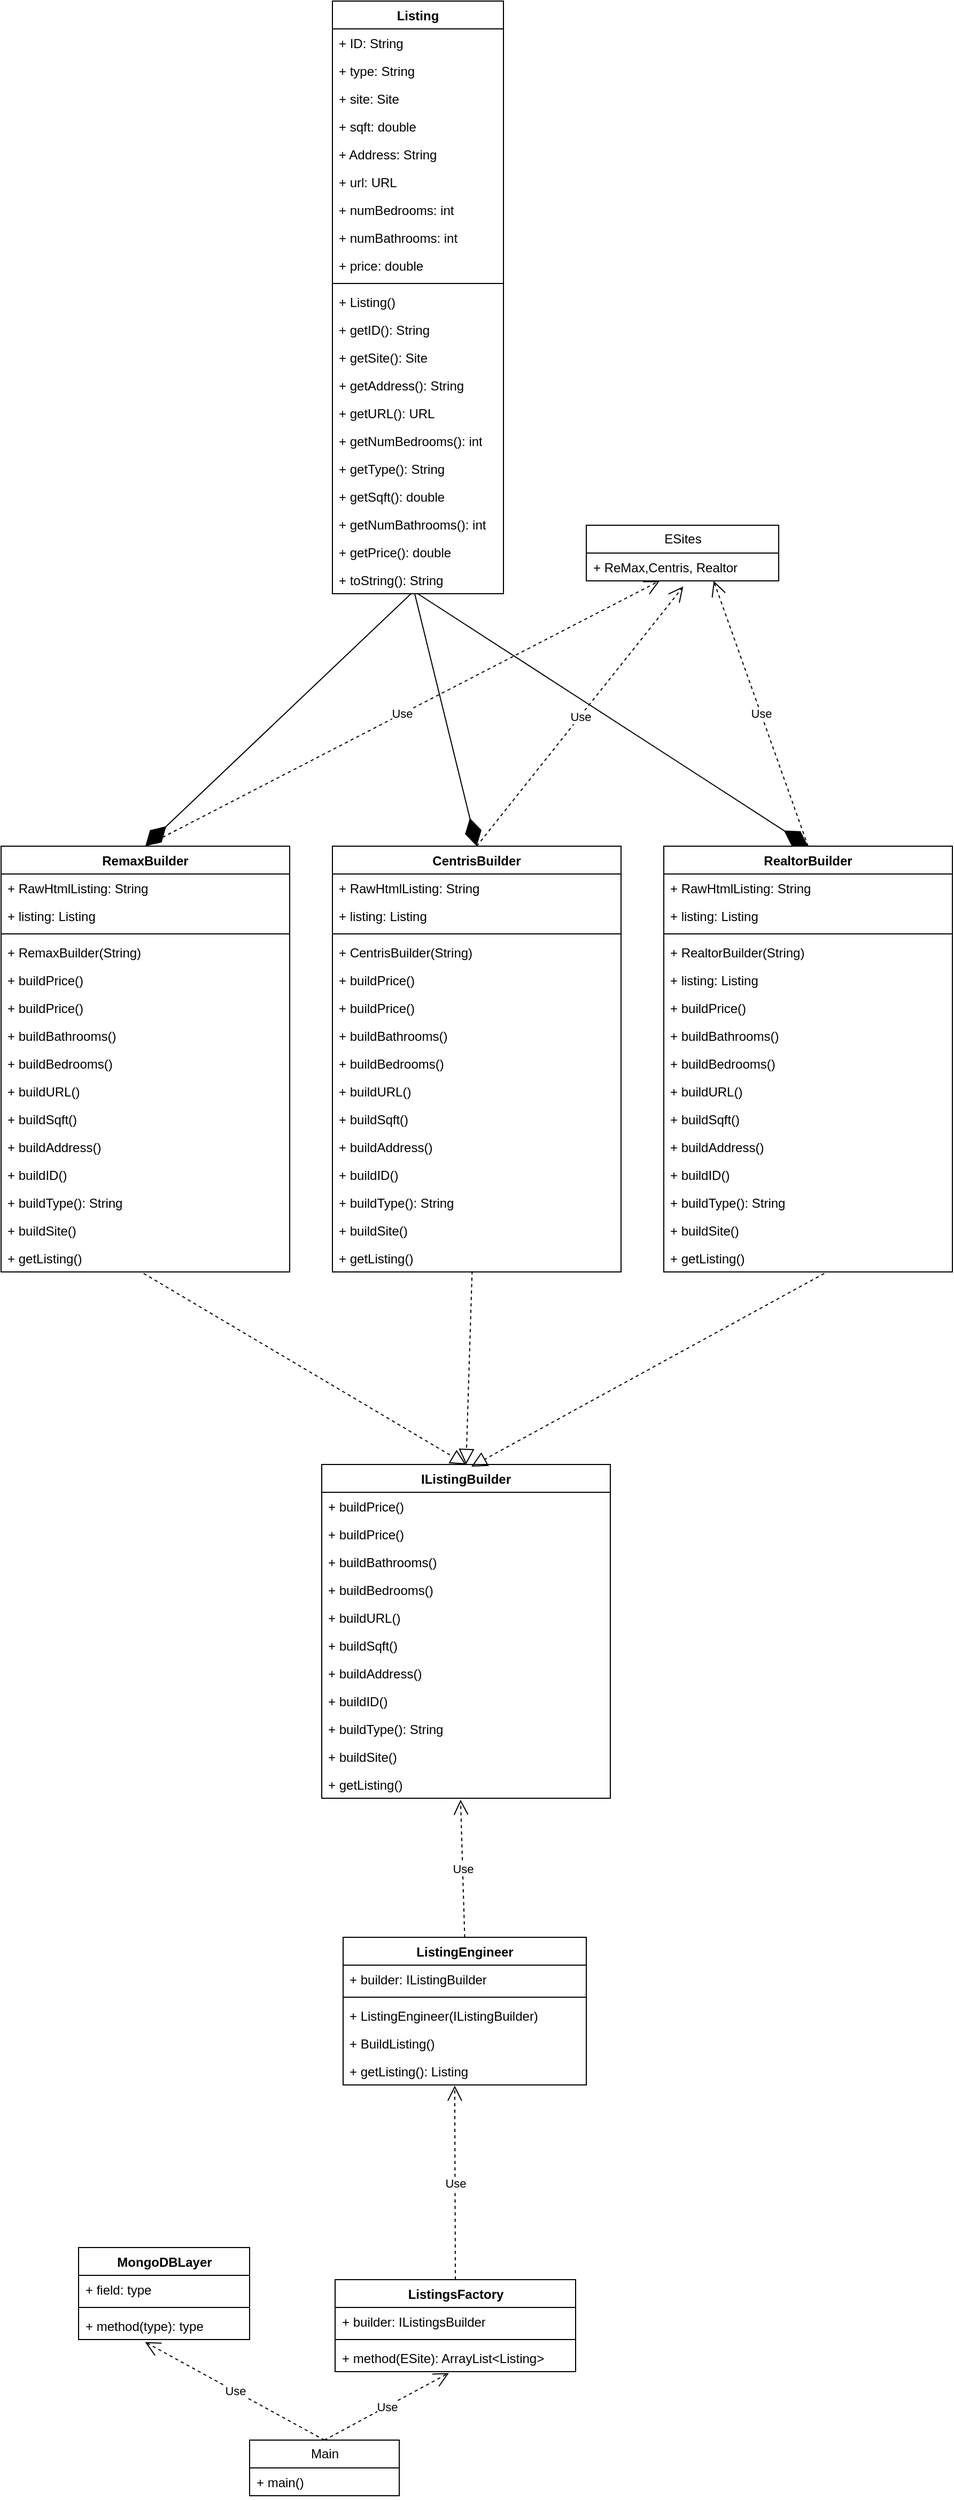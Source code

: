 <mxfile version="22.1.2" type="device">
  <diagram id="C5RBs43oDa-KdzZeNtuy" name="Page-1">
    <mxGraphModel dx="821" dy="618" grid="1" gridSize="10" guides="1" tooltips="1" connect="1" arrows="1" fold="1" page="1" pageScale="1" pageWidth="1600" pageHeight="1600" math="0" shadow="0">
      <root>
        <mxCell id="WIyWlLk6GJQsqaUBKTNV-0" />
        <mxCell id="WIyWlLk6GJQsqaUBKTNV-1" parent="WIyWlLk6GJQsqaUBKTNV-0" />
        <mxCell id="_KC_EU0SooK1Z0WYmkSp-0" value="Listing" style="swimlane;fontStyle=1;align=center;verticalAlign=top;childLayout=stackLayout;horizontal=1;startSize=26;horizontalStack=0;resizeParent=1;resizeParentMax=0;resizeLast=0;collapsible=1;marginBottom=0;whiteSpace=wrap;html=1;" parent="WIyWlLk6GJQsqaUBKTNV-1" vertex="1">
          <mxGeometry x="780" y="90" width="160" height="554" as="geometry" />
        </mxCell>
        <mxCell id="_KC_EU0SooK1Z0WYmkSp-21" value="+ ID: String" style="text;strokeColor=none;fillColor=none;align=left;verticalAlign=top;spacingLeft=4;spacingRight=4;overflow=hidden;rotatable=0;points=[[0,0.5],[1,0.5]];portConstraint=eastwest;whiteSpace=wrap;html=1;" parent="_KC_EU0SooK1Z0WYmkSp-0" vertex="1">
          <mxGeometry y="26" width="160" height="26" as="geometry" />
        </mxCell>
        <mxCell id="_KC_EU0SooK1Z0WYmkSp-44" value="+ type: String" style="text;strokeColor=none;fillColor=none;align=left;verticalAlign=top;spacingLeft=4;spacingRight=4;overflow=hidden;rotatable=0;points=[[0,0.5],[1,0.5]];portConstraint=eastwest;whiteSpace=wrap;html=1;" parent="_KC_EU0SooK1Z0WYmkSp-0" vertex="1">
          <mxGeometry y="52" width="160" height="26" as="geometry" />
        </mxCell>
        <mxCell id="_KC_EU0SooK1Z0WYmkSp-26" value="+ site: Site" style="text;strokeColor=none;fillColor=none;align=left;verticalAlign=top;spacingLeft=4;spacingRight=4;overflow=hidden;rotatable=0;points=[[0,0.5],[1,0.5]];portConstraint=eastwest;whiteSpace=wrap;html=1;" parent="_KC_EU0SooK1Z0WYmkSp-0" vertex="1">
          <mxGeometry y="78" width="160" height="26" as="geometry" />
        </mxCell>
        <mxCell id="_KC_EU0SooK1Z0WYmkSp-9" value="+ sqft: double" style="text;strokeColor=none;fillColor=none;align=left;verticalAlign=top;spacingLeft=4;spacingRight=4;overflow=hidden;rotatable=0;points=[[0,0.5],[1,0.5]];portConstraint=eastwest;whiteSpace=wrap;html=1;" parent="_KC_EU0SooK1Z0WYmkSp-0" vertex="1">
          <mxGeometry y="104" width="160" height="26" as="geometry" />
        </mxCell>
        <mxCell id="_KC_EU0SooK1Z0WYmkSp-1" value="+ Address: String" style="text;strokeColor=none;fillColor=none;align=left;verticalAlign=top;spacingLeft=4;spacingRight=4;overflow=hidden;rotatable=0;points=[[0,0.5],[1,0.5]];portConstraint=eastwest;whiteSpace=wrap;html=1;" parent="_KC_EU0SooK1Z0WYmkSp-0" vertex="1">
          <mxGeometry y="130" width="160" height="26" as="geometry" />
        </mxCell>
        <mxCell id="_KC_EU0SooK1Z0WYmkSp-5" value="+ url: URL" style="text;strokeColor=none;fillColor=none;align=left;verticalAlign=top;spacingLeft=4;spacingRight=4;overflow=hidden;rotatable=0;points=[[0,0.5],[1,0.5]];portConstraint=eastwest;whiteSpace=wrap;html=1;" parent="_KC_EU0SooK1Z0WYmkSp-0" vertex="1">
          <mxGeometry y="156" width="160" height="26" as="geometry" />
        </mxCell>
        <mxCell id="_KC_EU0SooK1Z0WYmkSp-6" value="+ numBedrooms: int" style="text;strokeColor=none;fillColor=none;align=left;verticalAlign=top;spacingLeft=4;spacingRight=4;overflow=hidden;rotatable=0;points=[[0,0.5],[1,0.5]];portConstraint=eastwest;whiteSpace=wrap;html=1;" parent="_KC_EU0SooK1Z0WYmkSp-0" vertex="1">
          <mxGeometry y="182" width="160" height="26" as="geometry" />
        </mxCell>
        <mxCell id="_KC_EU0SooK1Z0WYmkSp-7" value="+ numBathrooms: int" style="text;strokeColor=none;fillColor=none;align=left;verticalAlign=top;spacingLeft=4;spacingRight=4;overflow=hidden;rotatable=0;points=[[0,0.5],[1,0.5]];portConstraint=eastwest;whiteSpace=wrap;html=1;" parent="_KC_EU0SooK1Z0WYmkSp-0" vertex="1">
          <mxGeometry y="208" width="160" height="26" as="geometry" />
        </mxCell>
        <mxCell id="_KC_EU0SooK1Z0WYmkSp-8" value="+ price: double" style="text;strokeColor=none;fillColor=none;align=left;verticalAlign=top;spacingLeft=4;spacingRight=4;overflow=hidden;rotatable=0;points=[[0,0.5],[1,0.5]];portConstraint=eastwest;whiteSpace=wrap;html=1;" parent="_KC_EU0SooK1Z0WYmkSp-0" vertex="1">
          <mxGeometry y="234" width="160" height="26" as="geometry" />
        </mxCell>
        <mxCell id="_KC_EU0SooK1Z0WYmkSp-2" value="" style="line;strokeWidth=1;fillColor=none;align=left;verticalAlign=middle;spacingTop=-1;spacingLeft=3;spacingRight=3;rotatable=0;labelPosition=right;points=[];portConstraint=eastwest;strokeColor=inherit;" parent="_KC_EU0SooK1Z0WYmkSp-0" vertex="1">
          <mxGeometry y="260" width="160" height="8" as="geometry" />
        </mxCell>
        <mxCell id="_KC_EU0SooK1Z0WYmkSp-3" value="+ Listing()" style="text;strokeColor=none;fillColor=none;align=left;verticalAlign=top;spacingLeft=4;spacingRight=4;overflow=hidden;rotatable=0;points=[[0,0.5],[1,0.5]];portConstraint=eastwest;whiteSpace=wrap;html=1;" parent="_KC_EU0SooK1Z0WYmkSp-0" vertex="1">
          <mxGeometry y="268" width="160" height="26" as="geometry" />
        </mxCell>
        <mxCell id="_KC_EU0SooK1Z0WYmkSp-27" value="+ getID(): String" style="text;strokeColor=none;fillColor=none;align=left;verticalAlign=top;spacingLeft=4;spacingRight=4;overflow=hidden;rotatable=0;points=[[0,0.5],[1,0.5]];portConstraint=eastwest;whiteSpace=wrap;html=1;" parent="_KC_EU0SooK1Z0WYmkSp-0" vertex="1">
          <mxGeometry y="294" width="160" height="26" as="geometry" />
        </mxCell>
        <mxCell id="_KC_EU0SooK1Z0WYmkSp-28" value="+ getSite(): Site" style="text;strokeColor=none;fillColor=none;align=left;verticalAlign=top;spacingLeft=4;spacingRight=4;overflow=hidden;rotatable=0;points=[[0,0.5],[1,0.5]];portConstraint=eastwest;whiteSpace=wrap;html=1;" parent="_KC_EU0SooK1Z0WYmkSp-0" vertex="1">
          <mxGeometry y="320" width="160" height="26" as="geometry" />
        </mxCell>
        <mxCell id="_KC_EU0SooK1Z0WYmkSp-10" value="+ getAddress(): String" style="text;strokeColor=none;fillColor=none;align=left;verticalAlign=top;spacingLeft=4;spacingRight=4;overflow=hidden;rotatable=0;points=[[0,0.5],[1,0.5]];portConstraint=eastwest;whiteSpace=wrap;html=1;" parent="_KC_EU0SooK1Z0WYmkSp-0" vertex="1">
          <mxGeometry y="346" width="160" height="26" as="geometry" />
        </mxCell>
        <mxCell id="_KC_EU0SooK1Z0WYmkSp-11" value="+ getURL(): URL" style="text;strokeColor=none;fillColor=none;align=left;verticalAlign=top;spacingLeft=4;spacingRight=4;overflow=hidden;rotatable=0;points=[[0,0.5],[1,0.5]];portConstraint=eastwest;whiteSpace=wrap;html=1;" parent="_KC_EU0SooK1Z0WYmkSp-0" vertex="1">
          <mxGeometry y="372" width="160" height="26" as="geometry" />
        </mxCell>
        <mxCell id="_KC_EU0SooK1Z0WYmkSp-12" value="+ getNumBedrooms(): int" style="text;strokeColor=none;fillColor=none;align=left;verticalAlign=top;spacingLeft=4;spacingRight=4;overflow=hidden;rotatable=0;points=[[0,0.5],[1,0.5]];portConstraint=eastwest;whiteSpace=wrap;html=1;" parent="_KC_EU0SooK1Z0WYmkSp-0" vertex="1">
          <mxGeometry y="398" width="160" height="26" as="geometry" />
        </mxCell>
        <mxCell id="_KC_EU0SooK1Z0WYmkSp-83" value="+ getType(): String" style="text;strokeColor=none;fillColor=none;align=left;verticalAlign=top;spacingLeft=4;spacingRight=4;overflow=hidden;rotatable=0;points=[[0,0.5],[1,0.5]];portConstraint=eastwest;whiteSpace=wrap;html=1;" parent="_KC_EU0SooK1Z0WYmkSp-0" vertex="1">
          <mxGeometry y="424" width="160" height="26" as="geometry" />
        </mxCell>
        <mxCell id="_KC_EU0SooK1Z0WYmkSp-81" value="+ getSqft(): double" style="text;strokeColor=none;fillColor=none;align=left;verticalAlign=top;spacingLeft=4;spacingRight=4;overflow=hidden;rotatable=0;points=[[0,0.5],[1,0.5]];portConstraint=eastwest;whiteSpace=wrap;html=1;" parent="_KC_EU0SooK1Z0WYmkSp-0" vertex="1">
          <mxGeometry y="450" width="160" height="26" as="geometry" />
        </mxCell>
        <mxCell id="_KC_EU0SooK1Z0WYmkSp-13" value="+ getNumBathrooms(): int" style="text;strokeColor=none;fillColor=none;align=left;verticalAlign=top;spacingLeft=4;spacingRight=4;overflow=hidden;rotatable=0;points=[[0,0.5],[1,0.5]];portConstraint=eastwest;whiteSpace=wrap;html=1;" parent="_KC_EU0SooK1Z0WYmkSp-0" vertex="1">
          <mxGeometry y="476" width="160" height="26" as="geometry" />
        </mxCell>
        <mxCell id="_KC_EU0SooK1Z0WYmkSp-14" value="+ getPrice(): double" style="text;strokeColor=none;fillColor=none;align=left;verticalAlign=top;spacingLeft=4;spacingRight=4;overflow=hidden;rotatable=0;points=[[0,0.5],[1,0.5]];portConstraint=eastwest;whiteSpace=wrap;html=1;" parent="_KC_EU0SooK1Z0WYmkSp-0" vertex="1">
          <mxGeometry y="502" width="160" height="26" as="geometry" />
        </mxCell>
        <mxCell id="_KC_EU0SooK1Z0WYmkSp-16" value="+ toString(): String" style="text;strokeColor=none;fillColor=none;align=left;verticalAlign=top;spacingLeft=4;spacingRight=4;overflow=hidden;rotatable=0;points=[[0,0.5],[1,0.5]];portConstraint=eastwest;whiteSpace=wrap;html=1;" parent="_KC_EU0SooK1Z0WYmkSp-0" vertex="1">
          <mxGeometry y="528" width="160" height="26" as="geometry" />
        </mxCell>
        <mxCell id="_KC_EU0SooK1Z0WYmkSp-38" value="ESites" style="swimlane;fontStyle=0;childLayout=stackLayout;horizontal=1;startSize=26;fillColor=none;horizontalStack=0;resizeParent=1;resizeParentMax=0;resizeLast=0;collapsible=1;marginBottom=0;whiteSpace=wrap;html=1;" parent="WIyWlLk6GJQsqaUBKTNV-1" vertex="1">
          <mxGeometry x="1017.5" y="580" width="180" height="52" as="geometry" />
        </mxCell>
        <mxCell id="_KC_EU0SooK1Z0WYmkSp-39" value="+ ReMax,Centris, Realtor" style="text;strokeColor=none;fillColor=none;align=left;verticalAlign=top;spacingLeft=4;spacingRight=4;overflow=hidden;rotatable=0;points=[[0,0.5],[1,0.5]];portConstraint=eastwest;whiteSpace=wrap;html=1;" parent="_KC_EU0SooK1Z0WYmkSp-38" vertex="1">
          <mxGeometry y="26" width="180" height="26" as="geometry" />
        </mxCell>
        <mxCell id="_KC_EU0SooK1Z0WYmkSp-66" value="IListingBuilder" style="swimlane;fontStyle=1;align=center;verticalAlign=top;childLayout=stackLayout;horizontal=1;startSize=26;horizontalStack=0;resizeParent=1;resizeParentMax=0;resizeLast=0;collapsible=1;marginBottom=0;whiteSpace=wrap;html=1;" parent="WIyWlLk6GJQsqaUBKTNV-1" vertex="1">
          <mxGeometry x="770" y="1458" width="270" height="312" as="geometry" />
        </mxCell>
        <mxCell id="_KC_EU0SooK1Z0WYmkSp-78" value="+ buildPrice()" style="text;strokeColor=none;fillColor=none;align=left;verticalAlign=top;spacingLeft=4;spacingRight=4;overflow=hidden;rotatable=0;points=[[0,0.5],[1,0.5]];portConstraint=eastwest;whiteSpace=wrap;html=1;" parent="_KC_EU0SooK1Z0WYmkSp-66" vertex="1">
          <mxGeometry y="26" width="270" height="26" as="geometry" />
        </mxCell>
        <mxCell id="_KC_EU0SooK1Z0WYmkSp-76" value="+ buildPrice()" style="text;strokeColor=none;fillColor=none;align=left;verticalAlign=top;spacingLeft=4;spacingRight=4;overflow=hidden;rotatable=0;points=[[0,0.5],[1,0.5]];portConstraint=eastwest;whiteSpace=wrap;html=1;" parent="_KC_EU0SooK1Z0WYmkSp-66" vertex="1">
          <mxGeometry y="52" width="270" height="26" as="geometry" />
        </mxCell>
        <mxCell id="_KC_EU0SooK1Z0WYmkSp-75" value="+ buildBathrooms()" style="text;strokeColor=none;fillColor=none;align=left;verticalAlign=top;spacingLeft=4;spacingRight=4;overflow=hidden;rotatable=0;points=[[0,0.5],[1,0.5]];portConstraint=eastwest;whiteSpace=wrap;html=1;" parent="_KC_EU0SooK1Z0WYmkSp-66" vertex="1">
          <mxGeometry y="78" width="270" height="26" as="geometry" />
        </mxCell>
        <mxCell id="_KC_EU0SooK1Z0WYmkSp-74" value="+ buildBedrooms()" style="text;strokeColor=none;fillColor=none;align=left;verticalAlign=top;spacingLeft=4;spacingRight=4;overflow=hidden;rotatable=0;points=[[0,0.5],[1,0.5]];portConstraint=eastwest;whiteSpace=wrap;html=1;" parent="_KC_EU0SooK1Z0WYmkSp-66" vertex="1">
          <mxGeometry y="104" width="270" height="26" as="geometry" />
        </mxCell>
        <mxCell id="_KC_EU0SooK1Z0WYmkSp-73" value="+ buildURL()" style="text;strokeColor=none;fillColor=none;align=left;verticalAlign=top;spacingLeft=4;spacingRight=4;overflow=hidden;rotatable=0;points=[[0,0.5],[1,0.5]];portConstraint=eastwest;whiteSpace=wrap;html=1;" parent="_KC_EU0SooK1Z0WYmkSp-66" vertex="1">
          <mxGeometry y="130" width="270" height="26" as="geometry" />
        </mxCell>
        <mxCell id="_KC_EU0SooK1Z0WYmkSp-15" value="+ buildSqft()" style="text;strokeColor=none;fillColor=none;align=left;verticalAlign=top;spacingLeft=4;spacingRight=4;overflow=hidden;rotatable=0;points=[[0,0.5],[1,0.5]];portConstraint=eastwest;whiteSpace=wrap;html=1;" parent="_KC_EU0SooK1Z0WYmkSp-66" vertex="1">
          <mxGeometry y="156" width="270" height="26" as="geometry" />
        </mxCell>
        <mxCell id="_KC_EU0SooK1Z0WYmkSp-72" value="+ buildAddress()" style="text;strokeColor=none;fillColor=none;align=left;verticalAlign=top;spacingLeft=4;spacingRight=4;overflow=hidden;rotatable=0;points=[[0,0.5],[1,0.5]];portConstraint=eastwest;whiteSpace=wrap;html=1;" parent="_KC_EU0SooK1Z0WYmkSp-66" vertex="1">
          <mxGeometry y="182" width="270" height="26" as="geometry" />
        </mxCell>
        <mxCell id="_KC_EU0SooK1Z0WYmkSp-71" value="+ buildID()" style="text;strokeColor=none;fillColor=none;align=left;verticalAlign=top;spacingLeft=4;spacingRight=4;overflow=hidden;rotatable=0;points=[[0,0.5],[1,0.5]];portConstraint=eastwest;whiteSpace=wrap;html=1;" parent="_KC_EU0SooK1Z0WYmkSp-66" vertex="1">
          <mxGeometry y="208" width="270" height="26" as="geometry" />
        </mxCell>
        <mxCell id="_KC_EU0SooK1Z0WYmkSp-82" value="+ buildType(): String" style="text;strokeColor=none;fillColor=none;align=left;verticalAlign=top;spacingLeft=4;spacingRight=4;overflow=hidden;rotatable=0;points=[[0,0.5],[1,0.5]];portConstraint=eastwest;whiteSpace=wrap;html=1;" parent="_KC_EU0SooK1Z0WYmkSp-66" vertex="1">
          <mxGeometry y="234" width="270" height="26" as="geometry" />
        </mxCell>
        <mxCell id="_KC_EU0SooK1Z0WYmkSp-70" value="+ buildSite()" style="text;strokeColor=none;fillColor=none;align=left;verticalAlign=top;spacingLeft=4;spacingRight=4;overflow=hidden;rotatable=0;points=[[0,0.5],[1,0.5]];portConstraint=eastwest;whiteSpace=wrap;html=1;" parent="_KC_EU0SooK1Z0WYmkSp-66" vertex="1">
          <mxGeometry y="260" width="270" height="26" as="geometry" />
        </mxCell>
        <mxCell id="_KC_EU0SooK1Z0WYmkSp-130" value="+ getListing()" style="text;strokeColor=none;fillColor=none;align=left;verticalAlign=top;spacingLeft=4;spacingRight=4;overflow=hidden;rotatable=0;points=[[0,0.5],[1,0.5]];portConstraint=eastwest;whiteSpace=wrap;html=1;" parent="_KC_EU0SooK1Z0WYmkSp-66" vertex="1">
          <mxGeometry y="286" width="270" height="26" as="geometry" />
        </mxCell>
        <mxCell id="_KC_EU0SooK1Z0WYmkSp-84" value="RemaxBuilder" style="swimlane;fontStyle=1;align=center;verticalAlign=top;childLayout=stackLayout;horizontal=1;startSize=26;horizontalStack=0;resizeParent=1;resizeParentMax=0;resizeLast=0;collapsible=1;marginBottom=0;whiteSpace=wrap;html=1;" parent="WIyWlLk6GJQsqaUBKTNV-1" vertex="1">
          <mxGeometry x="470" y="880" width="270" height="398" as="geometry" />
        </mxCell>
        <mxCell id="_KC_EU0SooK1Z0WYmkSp-85" value="+ RawHtmlListing: String" style="text;strokeColor=none;fillColor=none;align=left;verticalAlign=top;spacingLeft=4;spacingRight=4;overflow=hidden;rotatable=0;points=[[0,0.5],[1,0.5]];portConstraint=eastwest;whiteSpace=wrap;html=1;" parent="_KC_EU0SooK1Z0WYmkSp-84" vertex="1">
          <mxGeometry y="26" width="270" height="26" as="geometry" />
        </mxCell>
        <mxCell id="_KC_EU0SooK1Z0WYmkSp-123" value="+ listing: Listing" style="text;strokeColor=none;fillColor=none;align=left;verticalAlign=top;spacingLeft=4;spacingRight=4;overflow=hidden;rotatable=0;points=[[0,0.5],[1,0.5]];portConstraint=eastwest;whiteSpace=wrap;html=1;" parent="_KC_EU0SooK1Z0WYmkSp-84" vertex="1">
          <mxGeometry y="52" width="270" height="26" as="geometry" />
        </mxCell>
        <mxCell id="_KC_EU0SooK1Z0WYmkSp-86" value="" style="line;strokeWidth=1;fillColor=none;align=left;verticalAlign=middle;spacingTop=-1;spacingLeft=3;spacingRight=3;rotatable=0;labelPosition=right;points=[];portConstraint=eastwest;strokeColor=inherit;" parent="_KC_EU0SooK1Z0WYmkSp-84" vertex="1">
          <mxGeometry y="78" width="270" height="8" as="geometry" />
        </mxCell>
        <mxCell id="_KC_EU0SooK1Z0WYmkSp-135" value="+ RemaxBuilder(String)" style="text;strokeColor=none;fillColor=none;align=left;verticalAlign=top;spacingLeft=4;spacingRight=4;overflow=hidden;rotatable=0;points=[[0,0.5],[1,0.5]];portConstraint=eastwest;whiteSpace=wrap;html=1;" parent="_KC_EU0SooK1Z0WYmkSp-84" vertex="1">
          <mxGeometry y="86" width="270" height="26" as="geometry" />
        </mxCell>
        <mxCell id="_KC_EU0SooK1Z0WYmkSp-87" value="+ buildPrice()" style="text;strokeColor=none;fillColor=none;align=left;verticalAlign=top;spacingLeft=4;spacingRight=4;overflow=hidden;rotatable=0;points=[[0,0.5],[1,0.5]];portConstraint=eastwest;whiteSpace=wrap;html=1;" parent="_KC_EU0SooK1Z0WYmkSp-84" vertex="1">
          <mxGeometry y="112" width="270" height="26" as="geometry" />
        </mxCell>
        <mxCell id="_KC_EU0SooK1Z0WYmkSp-88" value="+ buildPrice()" style="text;strokeColor=none;fillColor=none;align=left;verticalAlign=top;spacingLeft=4;spacingRight=4;overflow=hidden;rotatable=0;points=[[0,0.5],[1,0.5]];portConstraint=eastwest;whiteSpace=wrap;html=1;" parent="_KC_EU0SooK1Z0WYmkSp-84" vertex="1">
          <mxGeometry y="138" width="270" height="26" as="geometry" />
        </mxCell>
        <mxCell id="_KC_EU0SooK1Z0WYmkSp-89" value="+ buildBathrooms()" style="text;strokeColor=none;fillColor=none;align=left;verticalAlign=top;spacingLeft=4;spacingRight=4;overflow=hidden;rotatable=0;points=[[0,0.5],[1,0.5]];portConstraint=eastwest;whiteSpace=wrap;html=1;" parent="_KC_EU0SooK1Z0WYmkSp-84" vertex="1">
          <mxGeometry y="164" width="270" height="26" as="geometry" />
        </mxCell>
        <mxCell id="_KC_EU0SooK1Z0WYmkSp-90" value="+ buildBedrooms()" style="text;strokeColor=none;fillColor=none;align=left;verticalAlign=top;spacingLeft=4;spacingRight=4;overflow=hidden;rotatable=0;points=[[0,0.5],[1,0.5]];portConstraint=eastwest;whiteSpace=wrap;html=1;" parent="_KC_EU0SooK1Z0WYmkSp-84" vertex="1">
          <mxGeometry y="190" width="270" height="26" as="geometry" />
        </mxCell>
        <mxCell id="_KC_EU0SooK1Z0WYmkSp-91" value="+ buildURL()" style="text;strokeColor=none;fillColor=none;align=left;verticalAlign=top;spacingLeft=4;spacingRight=4;overflow=hidden;rotatable=0;points=[[0,0.5],[1,0.5]];portConstraint=eastwest;whiteSpace=wrap;html=1;" parent="_KC_EU0SooK1Z0WYmkSp-84" vertex="1">
          <mxGeometry y="216" width="270" height="26" as="geometry" />
        </mxCell>
        <mxCell id="_KC_EU0SooK1Z0WYmkSp-92" value="+ buildSqft()" style="text;strokeColor=none;fillColor=none;align=left;verticalAlign=top;spacingLeft=4;spacingRight=4;overflow=hidden;rotatable=0;points=[[0,0.5],[1,0.5]];portConstraint=eastwest;whiteSpace=wrap;html=1;" parent="_KC_EU0SooK1Z0WYmkSp-84" vertex="1">
          <mxGeometry y="242" width="270" height="26" as="geometry" />
        </mxCell>
        <mxCell id="_KC_EU0SooK1Z0WYmkSp-93" value="+ buildAddress()" style="text;strokeColor=none;fillColor=none;align=left;verticalAlign=top;spacingLeft=4;spacingRight=4;overflow=hidden;rotatable=0;points=[[0,0.5],[1,0.5]];portConstraint=eastwest;whiteSpace=wrap;html=1;" parent="_KC_EU0SooK1Z0WYmkSp-84" vertex="1">
          <mxGeometry y="268" width="270" height="26" as="geometry" />
        </mxCell>
        <mxCell id="_KC_EU0SooK1Z0WYmkSp-94" value="+ buildID()" style="text;strokeColor=none;fillColor=none;align=left;verticalAlign=top;spacingLeft=4;spacingRight=4;overflow=hidden;rotatable=0;points=[[0,0.5],[1,0.5]];portConstraint=eastwest;whiteSpace=wrap;html=1;" parent="_KC_EU0SooK1Z0WYmkSp-84" vertex="1">
          <mxGeometry y="294" width="270" height="26" as="geometry" />
        </mxCell>
        <mxCell id="_KC_EU0SooK1Z0WYmkSp-95" value="+ buildType(): String" style="text;strokeColor=none;fillColor=none;align=left;verticalAlign=top;spacingLeft=4;spacingRight=4;overflow=hidden;rotatable=0;points=[[0,0.5],[1,0.5]];portConstraint=eastwest;whiteSpace=wrap;html=1;" parent="_KC_EU0SooK1Z0WYmkSp-84" vertex="1">
          <mxGeometry y="320" width="270" height="26" as="geometry" />
        </mxCell>
        <mxCell id="_KC_EU0SooK1Z0WYmkSp-96" value="+ buildSite()" style="text;strokeColor=none;fillColor=none;align=left;verticalAlign=top;spacingLeft=4;spacingRight=4;overflow=hidden;rotatable=0;points=[[0,0.5],[1,0.5]];portConstraint=eastwest;whiteSpace=wrap;html=1;" parent="_KC_EU0SooK1Z0WYmkSp-84" vertex="1">
          <mxGeometry y="346" width="270" height="26" as="geometry" />
        </mxCell>
        <mxCell id="_KC_EU0SooK1Z0WYmkSp-124" value="+ getListing()" style="text;strokeColor=none;fillColor=none;align=left;verticalAlign=top;spacingLeft=4;spacingRight=4;overflow=hidden;rotatable=0;points=[[0,0.5],[1,0.5]];portConstraint=eastwest;whiteSpace=wrap;html=1;" parent="_KC_EU0SooK1Z0WYmkSp-84" vertex="1">
          <mxGeometry y="372" width="270" height="26" as="geometry" />
        </mxCell>
        <mxCell id="_KC_EU0SooK1Z0WYmkSp-97" value="CentrisBuilder" style="swimlane;fontStyle=1;align=center;verticalAlign=top;childLayout=stackLayout;horizontal=1;startSize=26;horizontalStack=0;resizeParent=1;resizeParentMax=0;resizeLast=0;collapsible=1;marginBottom=0;whiteSpace=wrap;html=1;" parent="WIyWlLk6GJQsqaUBKTNV-1" vertex="1">
          <mxGeometry x="780" y="880" width="270" height="398" as="geometry" />
        </mxCell>
        <mxCell id="_KC_EU0SooK1Z0WYmkSp-98" value="+ RawHtmlListing: String" style="text;strokeColor=none;fillColor=none;align=left;verticalAlign=top;spacingLeft=4;spacingRight=4;overflow=hidden;rotatable=0;points=[[0,0.5],[1,0.5]];portConstraint=eastwest;whiteSpace=wrap;html=1;" parent="_KC_EU0SooK1Z0WYmkSp-97" vertex="1">
          <mxGeometry y="26" width="270" height="26" as="geometry" />
        </mxCell>
        <mxCell id="_KC_EU0SooK1Z0WYmkSp-127" value="+ listing: Listing" style="text;strokeColor=none;fillColor=none;align=left;verticalAlign=top;spacingLeft=4;spacingRight=4;overflow=hidden;rotatable=0;points=[[0,0.5],[1,0.5]];portConstraint=eastwest;whiteSpace=wrap;html=1;" parent="_KC_EU0SooK1Z0WYmkSp-97" vertex="1">
          <mxGeometry y="52" width="270" height="26" as="geometry" />
        </mxCell>
        <mxCell id="_KC_EU0SooK1Z0WYmkSp-99" value="" style="line;strokeWidth=1;fillColor=none;align=left;verticalAlign=middle;spacingTop=-1;spacingLeft=3;spacingRight=3;rotatable=0;labelPosition=right;points=[];portConstraint=eastwest;strokeColor=inherit;" parent="_KC_EU0SooK1Z0WYmkSp-97" vertex="1">
          <mxGeometry y="78" width="270" height="8" as="geometry" />
        </mxCell>
        <mxCell id="_KC_EU0SooK1Z0WYmkSp-136" value="+ CentrisBuilder(String)" style="text;strokeColor=none;fillColor=none;align=left;verticalAlign=top;spacingLeft=4;spacingRight=4;overflow=hidden;rotatable=0;points=[[0,0.5],[1,0.5]];portConstraint=eastwest;whiteSpace=wrap;html=1;" parent="_KC_EU0SooK1Z0WYmkSp-97" vertex="1">
          <mxGeometry y="86" width="270" height="26" as="geometry" />
        </mxCell>
        <mxCell id="_KC_EU0SooK1Z0WYmkSp-100" value="+ buildPrice()" style="text;strokeColor=none;fillColor=none;align=left;verticalAlign=top;spacingLeft=4;spacingRight=4;overflow=hidden;rotatable=0;points=[[0,0.5],[1,0.5]];portConstraint=eastwest;whiteSpace=wrap;html=1;" parent="_KC_EU0SooK1Z0WYmkSp-97" vertex="1">
          <mxGeometry y="112" width="270" height="26" as="geometry" />
        </mxCell>
        <mxCell id="_KC_EU0SooK1Z0WYmkSp-101" value="+ buildPrice()" style="text;strokeColor=none;fillColor=none;align=left;verticalAlign=top;spacingLeft=4;spacingRight=4;overflow=hidden;rotatable=0;points=[[0,0.5],[1,0.5]];portConstraint=eastwest;whiteSpace=wrap;html=1;" parent="_KC_EU0SooK1Z0WYmkSp-97" vertex="1">
          <mxGeometry y="138" width="270" height="26" as="geometry" />
        </mxCell>
        <mxCell id="_KC_EU0SooK1Z0WYmkSp-102" value="+ buildBathrooms()" style="text;strokeColor=none;fillColor=none;align=left;verticalAlign=top;spacingLeft=4;spacingRight=4;overflow=hidden;rotatable=0;points=[[0,0.5],[1,0.5]];portConstraint=eastwest;whiteSpace=wrap;html=1;" parent="_KC_EU0SooK1Z0WYmkSp-97" vertex="1">
          <mxGeometry y="164" width="270" height="26" as="geometry" />
        </mxCell>
        <mxCell id="_KC_EU0SooK1Z0WYmkSp-103" value="+ buildBedrooms()" style="text;strokeColor=none;fillColor=none;align=left;verticalAlign=top;spacingLeft=4;spacingRight=4;overflow=hidden;rotatable=0;points=[[0,0.5],[1,0.5]];portConstraint=eastwest;whiteSpace=wrap;html=1;" parent="_KC_EU0SooK1Z0WYmkSp-97" vertex="1">
          <mxGeometry y="190" width="270" height="26" as="geometry" />
        </mxCell>
        <mxCell id="_KC_EU0SooK1Z0WYmkSp-104" value="+ buildURL()" style="text;strokeColor=none;fillColor=none;align=left;verticalAlign=top;spacingLeft=4;spacingRight=4;overflow=hidden;rotatable=0;points=[[0,0.5],[1,0.5]];portConstraint=eastwest;whiteSpace=wrap;html=1;" parent="_KC_EU0SooK1Z0WYmkSp-97" vertex="1">
          <mxGeometry y="216" width="270" height="26" as="geometry" />
        </mxCell>
        <mxCell id="_KC_EU0SooK1Z0WYmkSp-105" value="+ buildSqft()" style="text;strokeColor=none;fillColor=none;align=left;verticalAlign=top;spacingLeft=4;spacingRight=4;overflow=hidden;rotatable=0;points=[[0,0.5],[1,0.5]];portConstraint=eastwest;whiteSpace=wrap;html=1;" parent="_KC_EU0SooK1Z0WYmkSp-97" vertex="1">
          <mxGeometry y="242" width="270" height="26" as="geometry" />
        </mxCell>
        <mxCell id="_KC_EU0SooK1Z0WYmkSp-106" value="+ buildAddress()" style="text;strokeColor=none;fillColor=none;align=left;verticalAlign=top;spacingLeft=4;spacingRight=4;overflow=hidden;rotatable=0;points=[[0,0.5],[1,0.5]];portConstraint=eastwest;whiteSpace=wrap;html=1;" parent="_KC_EU0SooK1Z0WYmkSp-97" vertex="1">
          <mxGeometry y="268" width="270" height="26" as="geometry" />
        </mxCell>
        <mxCell id="_KC_EU0SooK1Z0WYmkSp-107" value="+ buildID()" style="text;strokeColor=none;fillColor=none;align=left;verticalAlign=top;spacingLeft=4;spacingRight=4;overflow=hidden;rotatable=0;points=[[0,0.5],[1,0.5]];portConstraint=eastwest;whiteSpace=wrap;html=1;" parent="_KC_EU0SooK1Z0WYmkSp-97" vertex="1">
          <mxGeometry y="294" width="270" height="26" as="geometry" />
        </mxCell>
        <mxCell id="_KC_EU0SooK1Z0WYmkSp-108" value="+ buildType(): String" style="text;strokeColor=none;fillColor=none;align=left;verticalAlign=top;spacingLeft=4;spacingRight=4;overflow=hidden;rotatable=0;points=[[0,0.5],[1,0.5]];portConstraint=eastwest;whiteSpace=wrap;html=1;" parent="_KC_EU0SooK1Z0WYmkSp-97" vertex="1">
          <mxGeometry y="320" width="270" height="26" as="geometry" />
        </mxCell>
        <mxCell id="_KC_EU0SooK1Z0WYmkSp-109" value="+ buildSite()" style="text;strokeColor=none;fillColor=none;align=left;verticalAlign=top;spacingLeft=4;spacingRight=4;overflow=hidden;rotatable=0;points=[[0,0.5],[1,0.5]];portConstraint=eastwest;whiteSpace=wrap;html=1;" parent="_KC_EU0SooK1Z0WYmkSp-97" vertex="1">
          <mxGeometry y="346" width="270" height="26" as="geometry" />
        </mxCell>
        <mxCell id="_KC_EU0SooK1Z0WYmkSp-125" value="+ getListing()" style="text;strokeColor=none;fillColor=none;align=left;verticalAlign=top;spacingLeft=4;spacingRight=4;overflow=hidden;rotatable=0;points=[[0,0.5],[1,0.5]];portConstraint=eastwest;whiteSpace=wrap;html=1;" parent="_KC_EU0SooK1Z0WYmkSp-97" vertex="1">
          <mxGeometry y="372" width="270" height="26" as="geometry" />
        </mxCell>
        <mxCell id="_KC_EU0SooK1Z0WYmkSp-110" value="RealtorBuilder" style="swimlane;fontStyle=1;align=center;verticalAlign=top;childLayout=stackLayout;horizontal=1;startSize=26;horizontalStack=0;resizeParent=1;resizeParentMax=0;resizeLast=0;collapsible=1;marginBottom=0;whiteSpace=wrap;html=1;" parent="WIyWlLk6GJQsqaUBKTNV-1" vertex="1">
          <mxGeometry x="1090" y="880" width="270" height="398" as="geometry" />
        </mxCell>
        <mxCell id="_KC_EU0SooK1Z0WYmkSp-111" value="+ RawHtmlListing: String" style="text;strokeColor=none;fillColor=none;align=left;verticalAlign=top;spacingLeft=4;spacingRight=4;overflow=hidden;rotatable=0;points=[[0,0.5],[1,0.5]];portConstraint=eastwest;whiteSpace=wrap;html=1;" parent="_KC_EU0SooK1Z0WYmkSp-110" vertex="1">
          <mxGeometry y="26" width="270" height="26" as="geometry" />
        </mxCell>
        <mxCell id="_KC_EU0SooK1Z0WYmkSp-138" value="+ listing: Listing" style="text;strokeColor=none;fillColor=none;align=left;verticalAlign=top;spacingLeft=4;spacingRight=4;overflow=hidden;rotatable=0;points=[[0,0.5],[1,0.5]];portConstraint=eastwest;whiteSpace=wrap;html=1;" parent="_KC_EU0SooK1Z0WYmkSp-110" vertex="1">
          <mxGeometry y="52" width="270" height="26" as="geometry" />
        </mxCell>
        <mxCell id="_KC_EU0SooK1Z0WYmkSp-112" value="" style="line;strokeWidth=1;fillColor=none;align=left;verticalAlign=middle;spacingTop=-1;spacingLeft=3;spacingRight=3;rotatable=0;labelPosition=right;points=[];portConstraint=eastwest;strokeColor=inherit;" parent="_KC_EU0SooK1Z0WYmkSp-110" vertex="1">
          <mxGeometry y="78" width="270" height="8" as="geometry" />
        </mxCell>
        <mxCell id="_KC_EU0SooK1Z0WYmkSp-137" value="+ RealtorBuilder(String)" style="text;strokeColor=none;fillColor=none;align=left;verticalAlign=top;spacingLeft=4;spacingRight=4;overflow=hidden;rotatable=0;points=[[0,0.5],[1,0.5]];portConstraint=eastwest;whiteSpace=wrap;html=1;" parent="_KC_EU0SooK1Z0WYmkSp-110" vertex="1">
          <mxGeometry y="86" width="270" height="26" as="geometry" />
        </mxCell>
        <mxCell id="_KC_EU0SooK1Z0WYmkSp-128" value="+ listing: Listing" style="text;strokeColor=none;fillColor=none;align=left;verticalAlign=top;spacingLeft=4;spacingRight=4;overflow=hidden;rotatable=0;points=[[0,0.5],[1,0.5]];portConstraint=eastwest;whiteSpace=wrap;html=1;" parent="_KC_EU0SooK1Z0WYmkSp-110" vertex="1">
          <mxGeometry y="112" width="270" height="26" as="geometry" />
        </mxCell>
        <mxCell id="_KC_EU0SooK1Z0WYmkSp-114" value="+ buildPrice()" style="text;strokeColor=none;fillColor=none;align=left;verticalAlign=top;spacingLeft=4;spacingRight=4;overflow=hidden;rotatable=0;points=[[0,0.5],[1,0.5]];portConstraint=eastwest;whiteSpace=wrap;html=1;" parent="_KC_EU0SooK1Z0WYmkSp-110" vertex="1">
          <mxGeometry y="138" width="270" height="26" as="geometry" />
        </mxCell>
        <mxCell id="_KC_EU0SooK1Z0WYmkSp-115" value="+ buildBathrooms()" style="text;strokeColor=none;fillColor=none;align=left;verticalAlign=top;spacingLeft=4;spacingRight=4;overflow=hidden;rotatable=0;points=[[0,0.5],[1,0.5]];portConstraint=eastwest;whiteSpace=wrap;html=1;" parent="_KC_EU0SooK1Z0WYmkSp-110" vertex="1">
          <mxGeometry y="164" width="270" height="26" as="geometry" />
        </mxCell>
        <mxCell id="_KC_EU0SooK1Z0WYmkSp-116" value="+ buildBedrooms()" style="text;strokeColor=none;fillColor=none;align=left;verticalAlign=top;spacingLeft=4;spacingRight=4;overflow=hidden;rotatable=0;points=[[0,0.5],[1,0.5]];portConstraint=eastwest;whiteSpace=wrap;html=1;" parent="_KC_EU0SooK1Z0WYmkSp-110" vertex="1">
          <mxGeometry y="190" width="270" height="26" as="geometry" />
        </mxCell>
        <mxCell id="_KC_EU0SooK1Z0WYmkSp-117" value="+ buildURL()" style="text;strokeColor=none;fillColor=none;align=left;verticalAlign=top;spacingLeft=4;spacingRight=4;overflow=hidden;rotatable=0;points=[[0,0.5],[1,0.5]];portConstraint=eastwest;whiteSpace=wrap;html=1;" parent="_KC_EU0SooK1Z0WYmkSp-110" vertex="1">
          <mxGeometry y="216" width="270" height="26" as="geometry" />
        </mxCell>
        <mxCell id="_KC_EU0SooK1Z0WYmkSp-118" value="+ buildSqft()" style="text;strokeColor=none;fillColor=none;align=left;verticalAlign=top;spacingLeft=4;spacingRight=4;overflow=hidden;rotatable=0;points=[[0,0.5],[1,0.5]];portConstraint=eastwest;whiteSpace=wrap;html=1;" parent="_KC_EU0SooK1Z0WYmkSp-110" vertex="1">
          <mxGeometry y="242" width="270" height="26" as="geometry" />
        </mxCell>
        <mxCell id="_KC_EU0SooK1Z0WYmkSp-119" value="+ buildAddress()" style="text;strokeColor=none;fillColor=none;align=left;verticalAlign=top;spacingLeft=4;spacingRight=4;overflow=hidden;rotatable=0;points=[[0,0.5],[1,0.5]];portConstraint=eastwest;whiteSpace=wrap;html=1;" parent="_KC_EU0SooK1Z0WYmkSp-110" vertex="1">
          <mxGeometry y="268" width="270" height="26" as="geometry" />
        </mxCell>
        <mxCell id="_KC_EU0SooK1Z0WYmkSp-120" value="+ buildID()" style="text;strokeColor=none;fillColor=none;align=left;verticalAlign=top;spacingLeft=4;spacingRight=4;overflow=hidden;rotatable=0;points=[[0,0.5],[1,0.5]];portConstraint=eastwest;whiteSpace=wrap;html=1;" parent="_KC_EU0SooK1Z0WYmkSp-110" vertex="1">
          <mxGeometry y="294" width="270" height="26" as="geometry" />
        </mxCell>
        <mxCell id="_KC_EU0SooK1Z0WYmkSp-121" value="+ buildType(): String" style="text;strokeColor=none;fillColor=none;align=left;verticalAlign=top;spacingLeft=4;spacingRight=4;overflow=hidden;rotatable=0;points=[[0,0.5],[1,0.5]];portConstraint=eastwest;whiteSpace=wrap;html=1;" parent="_KC_EU0SooK1Z0WYmkSp-110" vertex="1">
          <mxGeometry y="320" width="270" height="26" as="geometry" />
        </mxCell>
        <mxCell id="_KC_EU0SooK1Z0WYmkSp-122" value="+ buildSite()" style="text;strokeColor=none;fillColor=none;align=left;verticalAlign=top;spacingLeft=4;spacingRight=4;overflow=hidden;rotatable=0;points=[[0,0.5],[1,0.5]];portConstraint=eastwest;whiteSpace=wrap;html=1;" parent="_KC_EU0SooK1Z0WYmkSp-110" vertex="1">
          <mxGeometry y="346" width="270" height="26" as="geometry" />
        </mxCell>
        <mxCell id="_KC_EU0SooK1Z0WYmkSp-126" value="+ getListing()" style="text;strokeColor=none;fillColor=none;align=left;verticalAlign=top;spacingLeft=4;spacingRight=4;overflow=hidden;rotatable=0;points=[[0,0.5],[1,0.5]];portConstraint=eastwest;whiteSpace=wrap;html=1;" parent="_KC_EU0SooK1Z0WYmkSp-110" vertex="1">
          <mxGeometry y="372" width="270" height="26" as="geometry" />
        </mxCell>
        <mxCell id="_KC_EU0SooK1Z0WYmkSp-139" value="" style="endArrow=diamondThin;endFill=1;endSize=24;html=1;rounded=0;exitX=0.462;exitY=0.986;exitDx=0;exitDy=0;entryX=0.5;entryY=0;entryDx=0;entryDy=0;exitPerimeter=0;" parent="WIyWlLk6GJQsqaUBKTNV-1" source="_KC_EU0SooK1Z0WYmkSp-16" target="_KC_EU0SooK1Z0WYmkSp-84" edge="1">
          <mxGeometry width="160" relative="1" as="geometry">
            <mxPoint x="400" y="1160" as="sourcePoint" />
            <mxPoint x="560" y="1160" as="targetPoint" />
          </mxGeometry>
        </mxCell>
        <mxCell id="_KC_EU0SooK1Z0WYmkSp-140" value="" style="endArrow=diamondThin;endFill=1;endSize=24;html=1;rounded=0;exitX=0.482;exitY=1.026;exitDx=0;exitDy=0;exitPerimeter=0;entryX=0.5;entryY=0;entryDx=0;entryDy=0;" parent="WIyWlLk6GJQsqaUBKTNV-1" source="_KC_EU0SooK1Z0WYmkSp-16" target="_KC_EU0SooK1Z0WYmkSp-97" edge="1">
          <mxGeometry width="160" relative="1" as="geometry">
            <mxPoint x="1140" y="1430" as="sourcePoint" />
            <mxPoint x="1000" y="1280" as="targetPoint" />
          </mxGeometry>
        </mxCell>
        <mxCell id="_KC_EU0SooK1Z0WYmkSp-141" value="" style="endArrow=diamondThin;endFill=1;endSize=24;html=1;rounded=0;exitX=0.495;exitY=0.986;exitDx=0;exitDy=0;entryX=0.5;entryY=0;entryDx=0;entryDy=0;exitPerimeter=0;" parent="WIyWlLk6GJQsqaUBKTNV-1" source="_KC_EU0SooK1Z0WYmkSp-16" target="_KC_EU0SooK1Z0WYmkSp-110" edge="1">
          <mxGeometry width="160" relative="1" as="geometry">
            <mxPoint x="1140" y="1430" as="sourcePoint" />
            <mxPoint x="1018" y="1303" as="targetPoint" />
          </mxGeometry>
        </mxCell>
        <mxCell id="_KC_EU0SooK1Z0WYmkSp-142" value="Use" style="endArrow=open;endSize=12;dashed=1;html=1;rounded=0;entryX=0.381;entryY=1.002;entryDx=0;entryDy=0;entryPerimeter=0;exitX=0.5;exitY=0;exitDx=0;exitDy=0;" parent="WIyWlLk6GJQsqaUBKTNV-1" source="_KC_EU0SooK1Z0WYmkSp-84" target="_KC_EU0SooK1Z0WYmkSp-39" edge="1">
          <mxGeometry width="160" relative="1" as="geometry">
            <mxPoint x="700" y="840" as="sourcePoint" />
            <mxPoint x="560" y="1160" as="targetPoint" />
          </mxGeometry>
        </mxCell>
        <mxCell id="_KC_EU0SooK1Z0WYmkSp-144" value="Use" style="endArrow=open;endSize=12;dashed=1;html=1;rounded=0;exitX=0.5;exitY=0;exitDx=0;exitDy=0;entryX=0.504;entryY=1.204;entryDx=0;entryDy=0;entryPerimeter=0;" parent="WIyWlLk6GJQsqaUBKTNV-1" source="_KC_EU0SooK1Z0WYmkSp-97" target="_KC_EU0SooK1Z0WYmkSp-39" edge="1">
          <mxGeometry width="160" relative="1" as="geometry">
            <mxPoint x="1100" y="644" as="sourcePoint" />
            <mxPoint x="1110" y="632" as="targetPoint" />
          </mxGeometry>
        </mxCell>
        <mxCell id="_KC_EU0SooK1Z0WYmkSp-145" value="Use" style="endArrow=open;endSize=12;dashed=1;html=1;rounded=0;exitX=0.5;exitY=0;exitDx=0;exitDy=0;entryX=0.662;entryY=1.002;entryDx=0;entryDy=0;entryPerimeter=0;" parent="WIyWlLk6GJQsqaUBKTNV-1" source="_KC_EU0SooK1Z0WYmkSp-110" target="_KC_EU0SooK1Z0WYmkSp-39" edge="1">
          <mxGeometry width="160" relative="1" as="geometry">
            <mxPoint x="870" y="1420" as="sourcePoint" />
            <mxPoint x="1130" y="630" as="targetPoint" />
          </mxGeometry>
        </mxCell>
        <mxCell id="_KC_EU0SooK1Z0WYmkSp-146" value="" style="endArrow=block;dashed=1;endFill=0;endSize=12;html=1;rounded=0;entryX=0.5;entryY=0;entryDx=0;entryDy=0;exitX=0.494;exitY=1.055;exitDx=0;exitDy=0;exitPerimeter=0;" parent="WIyWlLk6GJQsqaUBKTNV-1" source="_KC_EU0SooK1Z0WYmkSp-124" target="_KC_EU0SooK1Z0WYmkSp-66" edge="1">
          <mxGeometry width="160" relative="1" as="geometry">
            <mxPoint x="780" y="1370" as="sourcePoint" />
            <mxPoint x="470" y="1328" as="targetPoint" />
          </mxGeometry>
        </mxCell>
        <mxCell id="_KC_EU0SooK1Z0WYmkSp-148" value="" style="endArrow=block;dashed=1;endFill=0;endSize=12;html=1;rounded=0;exitX=0.484;exitY=0.974;exitDx=0;exitDy=0;exitPerimeter=0;entryX=0.5;entryY=0;entryDx=0;entryDy=0;" parent="WIyWlLk6GJQsqaUBKTNV-1" source="_KC_EU0SooK1Z0WYmkSp-125" target="_KC_EU0SooK1Z0WYmkSp-66" edge="1">
          <mxGeometry width="160" relative="1" as="geometry">
            <mxPoint x="925" y="1478" as="sourcePoint" />
            <mxPoint x="940" y="1310" as="targetPoint" />
          </mxGeometry>
        </mxCell>
        <mxCell id="_KC_EU0SooK1Z0WYmkSp-149" value="" style="endArrow=block;dashed=1;endFill=0;endSize=12;html=1;rounded=0;exitX=0.556;exitY=1.055;exitDx=0;exitDy=0;exitPerimeter=0;" parent="WIyWlLk6GJQsqaUBKTNV-1" source="_KC_EU0SooK1Z0WYmkSp-126" edge="1">
          <mxGeometry width="160" relative="1" as="geometry">
            <mxPoint x="1110" y="1330" as="sourcePoint" />
            <mxPoint x="910" y="1460" as="targetPoint" />
          </mxGeometry>
        </mxCell>
        <mxCell id="_KC_EU0SooK1Z0WYmkSp-158" value="ListingsFactory" style="swimlane;fontStyle=1;align=center;verticalAlign=top;childLayout=stackLayout;horizontal=1;startSize=26;horizontalStack=0;resizeParent=1;resizeParentMax=0;resizeLast=0;collapsible=1;marginBottom=0;whiteSpace=wrap;html=1;" parent="WIyWlLk6GJQsqaUBKTNV-1" vertex="1">
          <mxGeometry x="782.5" y="2220" width="225" height="86" as="geometry" />
        </mxCell>
        <mxCell id="_KC_EU0SooK1Z0WYmkSp-159" value="+ builder: IListingsBuilder" style="text;strokeColor=none;fillColor=none;align=left;verticalAlign=top;spacingLeft=4;spacingRight=4;overflow=hidden;rotatable=0;points=[[0,0.5],[1,0.5]];portConstraint=eastwest;whiteSpace=wrap;html=1;" parent="_KC_EU0SooK1Z0WYmkSp-158" vertex="1">
          <mxGeometry y="26" width="225" height="26" as="geometry" />
        </mxCell>
        <mxCell id="_KC_EU0SooK1Z0WYmkSp-160" value="" style="line;strokeWidth=1;fillColor=none;align=left;verticalAlign=middle;spacingTop=-1;spacingLeft=3;spacingRight=3;rotatable=0;labelPosition=right;points=[];portConstraint=eastwest;strokeColor=inherit;" parent="_KC_EU0SooK1Z0WYmkSp-158" vertex="1">
          <mxGeometry y="52" width="225" height="8" as="geometry" />
        </mxCell>
        <mxCell id="_KC_EU0SooK1Z0WYmkSp-161" value="+ method(ESite): ArrayList&amp;lt;Listing&amp;gt;" style="text;strokeColor=none;fillColor=none;align=left;verticalAlign=top;spacingLeft=4;spacingRight=4;overflow=hidden;rotatable=0;points=[[0,0.5],[1,0.5]];portConstraint=eastwest;whiteSpace=wrap;html=1;" parent="_KC_EU0SooK1Z0WYmkSp-158" vertex="1">
          <mxGeometry y="60" width="225" height="26" as="geometry" />
        </mxCell>
        <mxCell id="_KC_EU0SooK1Z0WYmkSp-163" value="Use" style="endArrow=open;endSize=12;dashed=1;html=1;rounded=0;exitX=0.5;exitY=0;exitDx=0;exitDy=0;entryX=0.459;entryY=1.026;entryDx=0;entryDy=0;entryPerimeter=0;" parent="WIyWlLk6GJQsqaUBKTNV-1" source="_KC_EU0SooK1Z0WYmkSp-158" target="hgDH68zPMXeZTg3sKBef-4" edge="1">
          <mxGeometry width="160" relative="1" as="geometry">
            <mxPoint x="400" y="1520" as="sourcePoint" />
            <mxPoint x="893" y="1980" as="targetPoint" />
          </mxGeometry>
        </mxCell>
        <mxCell id="_KC_EU0SooK1Z0WYmkSp-164" value="MongoDBLayer" style="swimlane;fontStyle=1;align=center;verticalAlign=top;childLayout=stackLayout;horizontal=1;startSize=26;horizontalStack=0;resizeParent=1;resizeParentMax=0;resizeLast=0;collapsible=1;marginBottom=0;whiteSpace=wrap;html=1;" parent="WIyWlLk6GJQsqaUBKTNV-1" vertex="1">
          <mxGeometry x="542.5" y="2190" width="160" height="86" as="geometry" />
        </mxCell>
        <mxCell id="_KC_EU0SooK1Z0WYmkSp-165" value="+ field: type" style="text;strokeColor=none;fillColor=none;align=left;verticalAlign=top;spacingLeft=4;spacingRight=4;overflow=hidden;rotatable=0;points=[[0,0.5],[1,0.5]];portConstraint=eastwest;whiteSpace=wrap;html=1;" parent="_KC_EU0SooK1Z0WYmkSp-164" vertex="1">
          <mxGeometry y="26" width="160" height="26" as="geometry" />
        </mxCell>
        <mxCell id="_KC_EU0SooK1Z0WYmkSp-166" value="" style="line;strokeWidth=1;fillColor=none;align=left;verticalAlign=middle;spacingTop=-1;spacingLeft=3;spacingRight=3;rotatable=0;labelPosition=right;points=[];portConstraint=eastwest;strokeColor=inherit;" parent="_KC_EU0SooK1Z0WYmkSp-164" vertex="1">
          <mxGeometry y="52" width="160" height="8" as="geometry" />
        </mxCell>
        <mxCell id="_KC_EU0SooK1Z0WYmkSp-167" value="+ method(type): type" style="text;strokeColor=none;fillColor=none;align=left;verticalAlign=top;spacingLeft=4;spacingRight=4;overflow=hidden;rotatable=0;points=[[0,0.5],[1,0.5]];portConstraint=eastwest;whiteSpace=wrap;html=1;" parent="_KC_EU0SooK1Z0WYmkSp-164" vertex="1">
          <mxGeometry y="60" width="160" height="26" as="geometry" />
        </mxCell>
        <mxCell id="_KC_EU0SooK1Z0WYmkSp-168" value="Main" style="swimlane;fontStyle=0;childLayout=stackLayout;horizontal=1;startSize=26;fillColor=none;horizontalStack=0;resizeParent=1;resizeParentMax=0;resizeLast=0;collapsible=1;marginBottom=0;whiteSpace=wrap;html=1;" parent="WIyWlLk6GJQsqaUBKTNV-1" vertex="1">
          <mxGeometry x="702.5" y="2370" width="140" height="52" as="geometry" />
        </mxCell>
        <mxCell id="_KC_EU0SooK1Z0WYmkSp-169" value="+ main()" style="text;strokeColor=none;fillColor=none;align=left;verticalAlign=top;spacingLeft=4;spacingRight=4;overflow=hidden;rotatable=0;points=[[0,0.5],[1,0.5]];portConstraint=eastwest;whiteSpace=wrap;html=1;" parent="_KC_EU0SooK1Z0WYmkSp-168" vertex="1">
          <mxGeometry y="26" width="140" height="26" as="geometry" />
        </mxCell>
        <mxCell id="_KC_EU0SooK1Z0WYmkSp-172" value="Use" style="endArrow=open;endSize=12;dashed=1;html=1;rounded=0;exitX=0.5;exitY=0;exitDx=0;exitDy=0;entryX=0.389;entryY=1.091;entryDx=0;entryDy=0;entryPerimeter=0;" parent="WIyWlLk6GJQsqaUBKTNV-1" source="_KC_EU0SooK1Z0WYmkSp-168" target="_KC_EU0SooK1Z0WYmkSp-167" edge="1">
          <mxGeometry width="160" relative="1" as="geometry">
            <mxPoint x="402.5" y="2180" as="sourcePoint" />
            <mxPoint x="562.5" y="2180" as="targetPoint" />
          </mxGeometry>
        </mxCell>
        <mxCell id="_KC_EU0SooK1Z0WYmkSp-173" value="Use" style="endArrow=open;endSize=12;dashed=1;html=1;rounded=0;exitX=0.5;exitY=0;exitDx=0;exitDy=0;entryX=0.473;entryY=1.051;entryDx=0;entryDy=0;entryPerimeter=0;" parent="WIyWlLk6GJQsqaUBKTNV-1" source="_KC_EU0SooK1Z0WYmkSp-168" target="_KC_EU0SooK1Z0WYmkSp-161" edge="1">
          <mxGeometry width="160" relative="1" as="geometry">
            <mxPoint x="782.5" y="2380" as="sourcePoint" />
            <mxPoint x="614.5" y="2288" as="targetPoint" />
          </mxGeometry>
        </mxCell>
        <mxCell id="hgDH68zPMXeZTg3sKBef-0" value="ListingEngineer" style="swimlane;fontStyle=1;align=center;verticalAlign=top;childLayout=stackLayout;horizontal=1;startSize=26;horizontalStack=0;resizeParent=1;resizeParentMax=0;resizeLast=0;collapsible=1;marginBottom=0;whiteSpace=wrap;html=1;" vertex="1" parent="WIyWlLk6GJQsqaUBKTNV-1">
          <mxGeometry x="790" y="1900" width="227.5" height="138" as="geometry" />
        </mxCell>
        <mxCell id="hgDH68zPMXeZTg3sKBef-1" value="+ builder: IListingBuilder" style="text;strokeColor=none;fillColor=none;align=left;verticalAlign=top;spacingLeft=4;spacingRight=4;overflow=hidden;rotatable=0;points=[[0,0.5],[1,0.5]];portConstraint=eastwest;whiteSpace=wrap;html=1;" vertex="1" parent="hgDH68zPMXeZTg3sKBef-0">
          <mxGeometry y="26" width="227.5" height="26" as="geometry" />
        </mxCell>
        <mxCell id="hgDH68zPMXeZTg3sKBef-2" value="" style="line;strokeWidth=1;fillColor=none;align=left;verticalAlign=middle;spacingTop=-1;spacingLeft=3;spacingRight=3;rotatable=0;labelPosition=right;points=[];portConstraint=eastwest;strokeColor=inherit;" vertex="1" parent="hgDH68zPMXeZTg3sKBef-0">
          <mxGeometry y="52" width="227.5" height="8" as="geometry" />
        </mxCell>
        <mxCell id="hgDH68zPMXeZTg3sKBef-5" value="+ ListingEngineer(IListingBuilder)" style="text;strokeColor=none;fillColor=none;align=left;verticalAlign=top;spacingLeft=4;spacingRight=4;overflow=hidden;rotatable=0;points=[[0,0.5],[1,0.5]];portConstraint=eastwest;whiteSpace=wrap;html=1;" vertex="1" parent="hgDH68zPMXeZTg3sKBef-0">
          <mxGeometry y="60" width="227.5" height="26" as="geometry" />
        </mxCell>
        <mxCell id="hgDH68zPMXeZTg3sKBef-6" value="+ BuildListing()" style="text;strokeColor=none;fillColor=none;align=left;verticalAlign=top;spacingLeft=4;spacingRight=4;overflow=hidden;rotatable=0;points=[[0,0.5],[1,0.5]];portConstraint=eastwest;whiteSpace=wrap;html=1;" vertex="1" parent="hgDH68zPMXeZTg3sKBef-0">
          <mxGeometry y="86" width="227.5" height="26" as="geometry" />
        </mxCell>
        <mxCell id="hgDH68zPMXeZTg3sKBef-4" value="+ getListing(): Listing" style="text;strokeColor=none;fillColor=none;align=left;verticalAlign=top;spacingLeft=4;spacingRight=4;overflow=hidden;rotatable=0;points=[[0,0.5],[1,0.5]];portConstraint=eastwest;whiteSpace=wrap;html=1;" vertex="1" parent="hgDH68zPMXeZTg3sKBef-0">
          <mxGeometry y="112" width="227.5" height="26" as="geometry" />
        </mxCell>
        <mxCell id="hgDH68zPMXeZTg3sKBef-7" value="Use" style="endArrow=open;endSize=12;dashed=1;html=1;rounded=0;exitX=0.5;exitY=0;exitDx=0;exitDy=0;entryX=0.481;entryY=1.051;entryDx=0;entryDy=0;entryPerimeter=0;" edge="1" parent="WIyWlLk6GJQsqaUBKTNV-1" source="hgDH68zPMXeZTg3sKBef-0" target="_KC_EU0SooK1Z0WYmkSp-130">
          <mxGeometry width="160" relative="1" as="geometry">
            <mxPoint x="800" y="1900" as="sourcePoint" />
            <mxPoint x="900" y="1790" as="targetPoint" />
          </mxGeometry>
        </mxCell>
      </root>
    </mxGraphModel>
  </diagram>
</mxfile>
